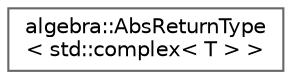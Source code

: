 digraph "Graphical Class Hierarchy"
{
 // LATEX_PDF_SIZE
  bgcolor="transparent";
  edge [fontname=Helvetica,fontsize=10,labelfontname=Helvetica,labelfontsize=10];
  node [fontname=Helvetica,fontsize=10,shape=box,height=0.2,width=0.4];
  rankdir="LR";
  Node0 [id="Node000000",label="algebra::AbsReturnType\l\< std::complex\< T \> \>",height=0.2,width=0.4,color="grey40", fillcolor="white", style="filled",URL="$structalgebra_1_1AbsReturnType_3_01std_1_1complex_3_01T_01_4_01_4.html",tooltip="specialization for std::complex<T>"];
}
